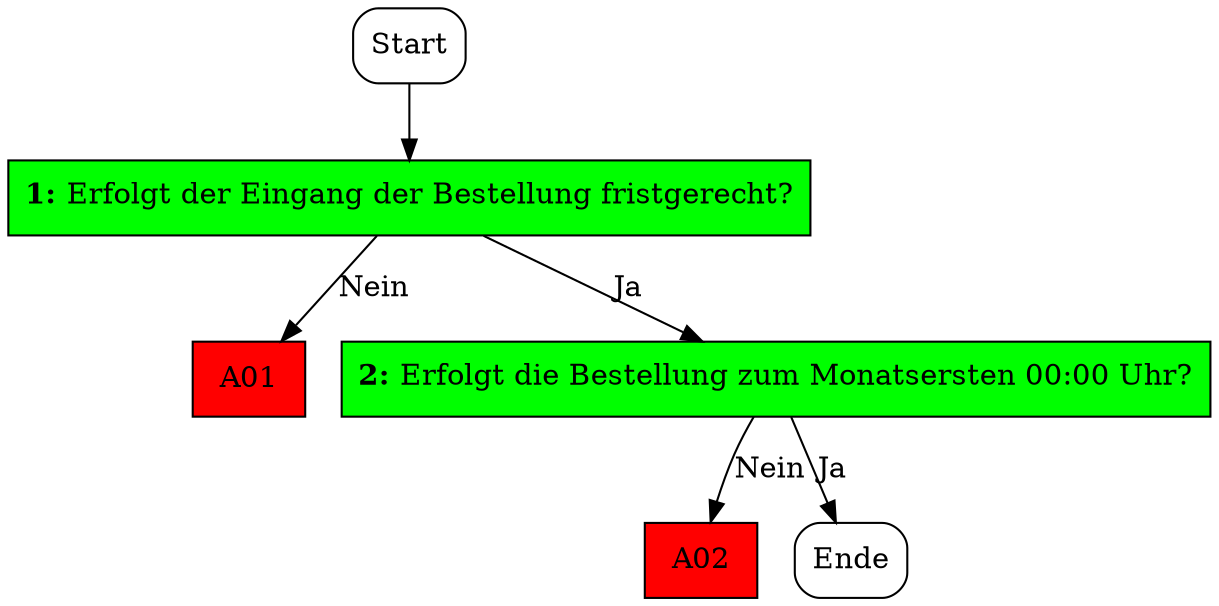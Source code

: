 digraph D {
    "Start" [shape=box, style=rounded, label="Start"];
    "1" [shape=box, style="filled", fillcolor="green", label=<<B>1: </B>Erfolgt der Eingang der Bestellung fristgerecht?<BR align="left"/>>];
    "A01" [shape=box, style="filled", fillcolor="red", label=<A01<BR align="left"/>>];
    "2" [shape=box, style="filled", fillcolor="green", label=<<B>2: </B>Erfolgt die Bestellung zum Monatsersten 00:00 Uhr?<BR align="left"/>>];
    "A02" [shape=box, style="filled", fillcolor="red", label=<A02<BR align="left"/>>];
    "Ende" [shape=box, style=rounded, label="Ende"];

    "Start" -> "1";
    "1" -> "A01" [label="Nein"];
    "1" -> "2" [label="Ja"];
    "2" -> "A02" [label="Nein"];
    "2" -> "Ende" [label="Ja"];
}
